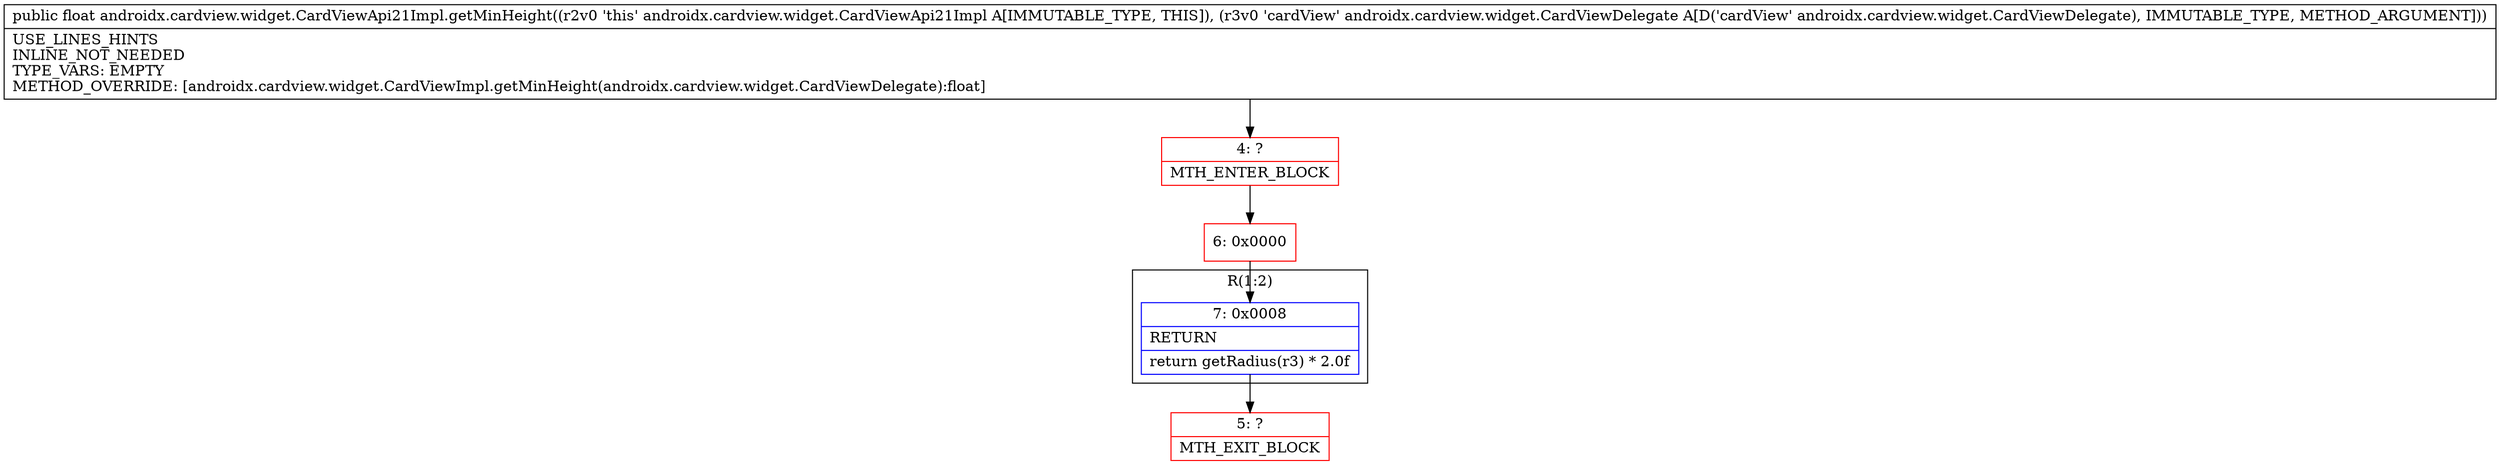 digraph "CFG forandroidx.cardview.widget.CardViewApi21Impl.getMinHeight(Landroidx\/cardview\/widget\/CardViewDelegate;)F" {
subgraph cluster_Region_344783578 {
label = "R(1:2)";
node [shape=record,color=blue];
Node_7 [shape=record,label="{7\:\ 0x0008|RETURN\l|return getRadius(r3) * 2.0f\l}"];
}
Node_4 [shape=record,color=red,label="{4\:\ ?|MTH_ENTER_BLOCK\l}"];
Node_6 [shape=record,color=red,label="{6\:\ 0x0000}"];
Node_5 [shape=record,color=red,label="{5\:\ ?|MTH_EXIT_BLOCK\l}"];
MethodNode[shape=record,label="{public float androidx.cardview.widget.CardViewApi21Impl.getMinHeight((r2v0 'this' androidx.cardview.widget.CardViewApi21Impl A[IMMUTABLE_TYPE, THIS]), (r3v0 'cardView' androidx.cardview.widget.CardViewDelegate A[D('cardView' androidx.cardview.widget.CardViewDelegate), IMMUTABLE_TYPE, METHOD_ARGUMENT]))  | USE_LINES_HINTS\lINLINE_NOT_NEEDED\lTYPE_VARS: EMPTY\lMETHOD_OVERRIDE: [androidx.cardview.widget.CardViewImpl.getMinHeight(androidx.cardview.widget.CardViewDelegate):float]\l}"];
MethodNode -> Node_4;Node_7 -> Node_5;
Node_4 -> Node_6;
Node_6 -> Node_7;
}


